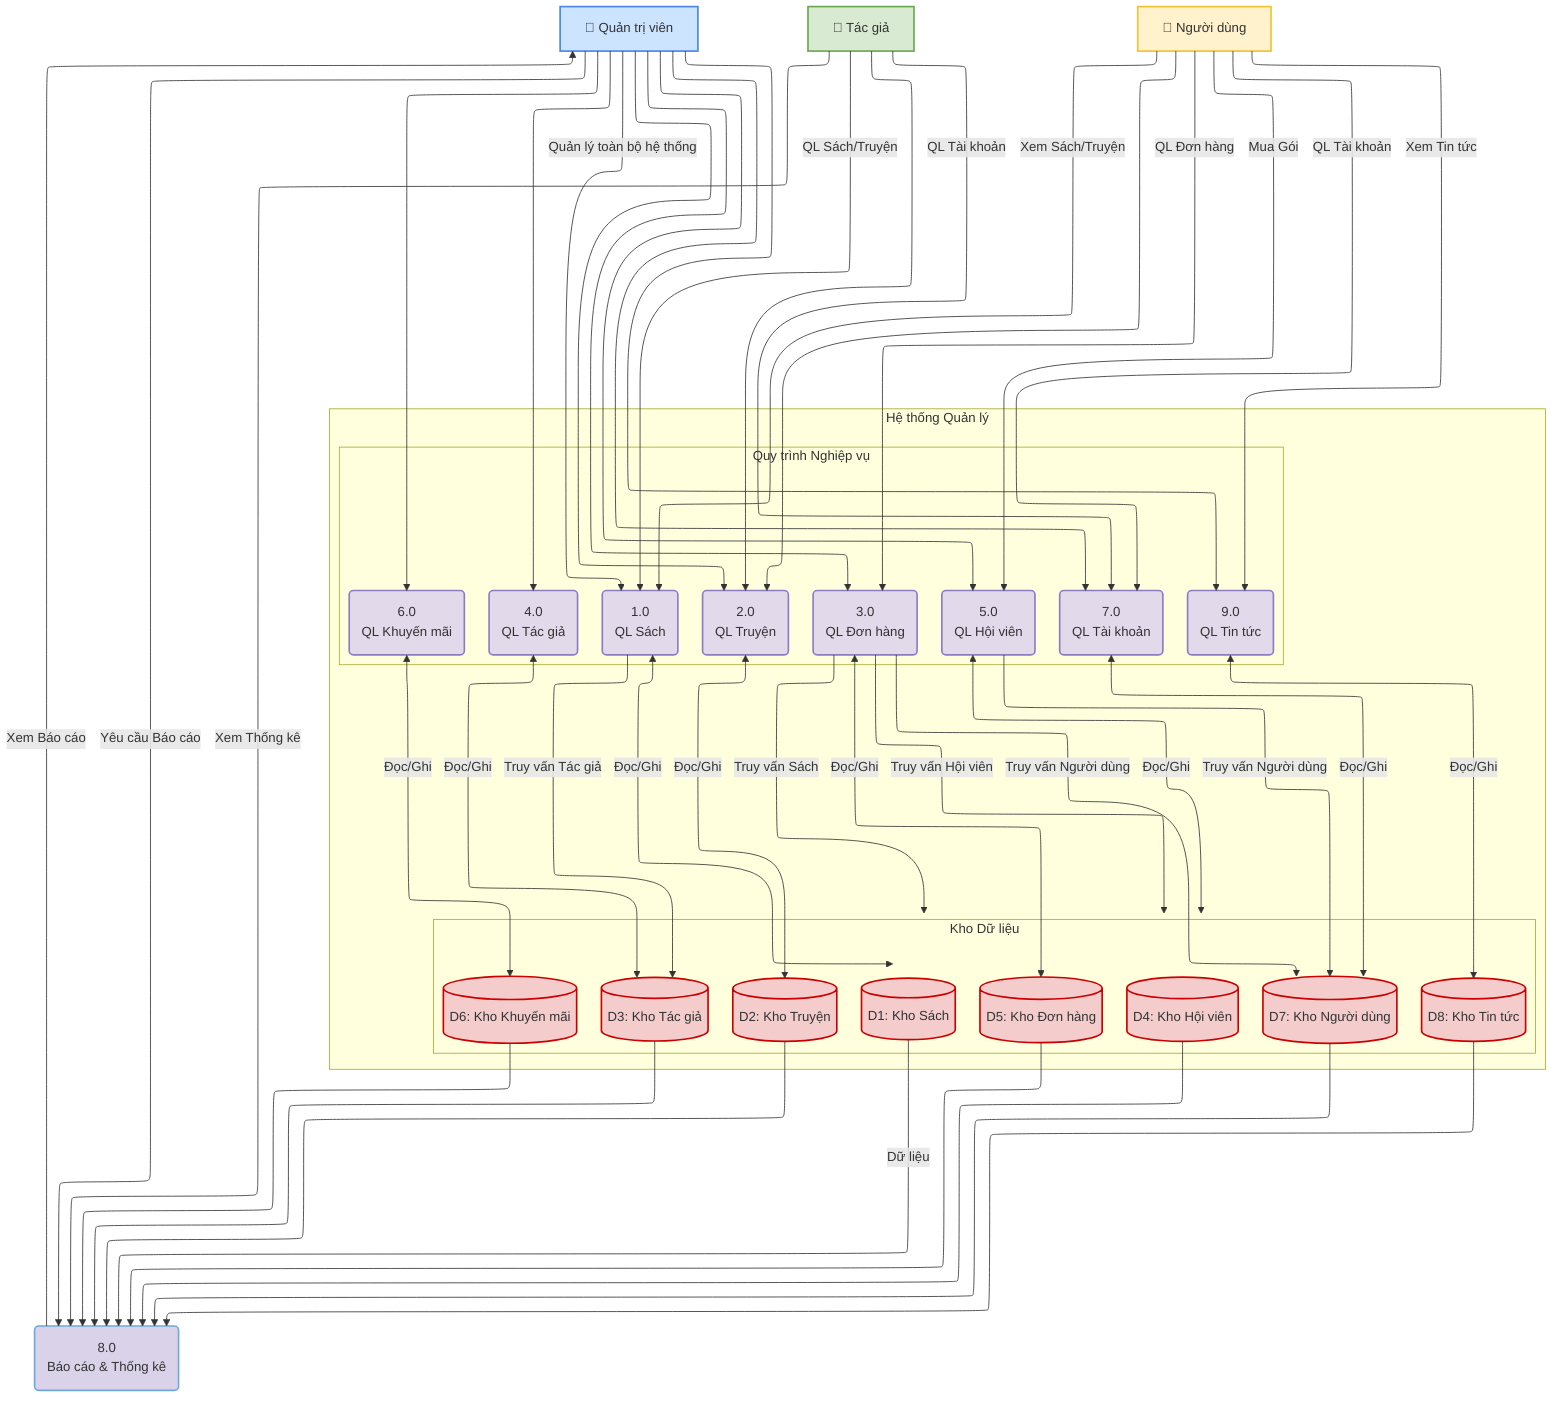 ---
config:
  layout: elk
---
flowchart TD
 subgraph subGraph0["Quy trình Nghiệp vụ"]
    direction TB
        P1("1.0<br>QL Sách")
        P2("2.0<br>QL Truyện")
        P4("4.0<br>QL Tác giả")
        P3("3.0<br>QL Đơn hàng")
        P5("5.0<br>QL Hội viên")
        P7("7.0<br>QL Tài khoản")
        P6("6.0<br>QL Khuyến mãi")
        P9("9.0<br>QL Tin tức")
  end
 subgraph subGraph1["Kho Dữ liệu"]
    direction TB
        D1[("D1: Kho Sách")]
        D2[("D2: Kho Truyện")]
        D3[("D3: Kho Tác giả")]
        D5[("D5: Kho Đơn hàng")]
        D4[("D4: Kho Hội viên")]
        D7[("D7: Kho Người dùng")]
        D6[("D6: Kho Khuyến mãi")]
        D8[("D8: Kho Tin tức")]
  end
 subgraph subGraph2["Hệ thống Quản lý"]
    direction LR
        subGraph0
        subGraph1
  end
    Admin["👤 Quản trị viên"] -- Quản lý toàn bộ hệ thống --> P1
    Admin --> P2 & P3 & P4 & P5 & P6 & P7 & P9
    Admin -- Yêu cầu Báo cáo --> P8("8.0<br>Báo cáo &amp; Thống kê")
    Author["👤 Tác giả"] -- QL Sách/Truyện --> P1
    Author --> P2
    Author -- Xem Thống kê --> P8
    Author -- QL Tài khoản --> P7
    User["👤 Người dùng"] -- Xem Sách/Truyện --> P1
    User --> P2
    User -- Xem Tin tức --> P9
    User -- QL Đơn hàng --> P3
    User -- Mua Gói --> P5
    User -- QL Tài khoản --> P7
    P1 <-- Đọc/Ghi --> D1
    P2 <-- Đọc/Ghi --> D2
    P3 <-- Đọc/Ghi --> D5
    P4 <-- Đọc/Ghi --> D3
    P5 <-- Đọc/Ghi --> D4
    P6 <-- Đọc/Ghi --> D6
    P7 <-- Đọc/Ghi --> D7
    P9 <-- Đọc/Ghi --> D8
    P1 -- Truy vấn Tác giả --> D3
    P3 -- Truy vấn Sách --> D1
    P3 -- Truy vấn Hội viên --> D4
    P3 -- Truy vấn Người dùng --> D7
    P5 -- Truy vấn Người dùng --> D7
    D1 -- Dữ liệu --> P8
    D2 --> P8
    D3 --> P8
    D4 --> P8
    D5 --> P8
    D6 --> P8
    D7 --> P8
    D8 --> P8
    P8 -- Xem Báo cáo --> Admin
     P1:::process
     P2:::process
     P4:::process
     P3:::process
     P5:::process
     P7:::process
     P6:::process
     P9:::process
     D1:::datastore
     D2:::datastore
     D3:::datastore
     D5:::datastore
     D4:::datastore
     D7:::datastore
     D6:::datastore
     D8:::datastore
     P8:::report
    classDef process fill:#e2d9eb,stroke:#8e7cc3,stroke-width:2px
    classDef report fill:#d9d2e9,stroke:#6fa8dc,stroke-width:2px
    classDef datastore fill:#f4cccc,stroke:#cc0000,stroke-width:2px
    style Admin fill:#cde4ff,stroke:#4a86e8,stroke-width:2px
    style Author fill:#d9ead3,stroke:#6aa84f,stroke-width:2px
    style User fill:#fff2cc,stroke:#f1c232,stroke-width:2px